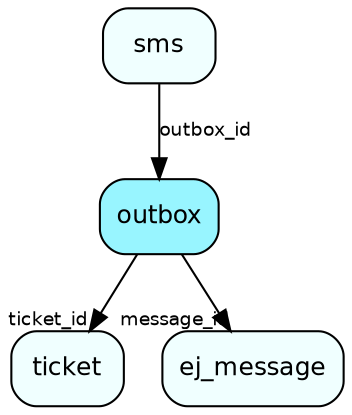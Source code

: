 digraph outbox  {
node [shape = box style="rounded, filled" fontname = "Helvetica" fontsize = "12" ]
edge [fontname = "Helvetica" fontsize = "9"]

outbox[fillcolor = "cadetblue1"]
ticket[fillcolor = "azure1"]
ej_message[fillcolor = "azure1"]
sms[fillcolor = "azure1"]
outbox -> ticket [headlabel = "ticket_id"]
outbox -> ej_message [headlabel = "message_id"]
sms -> outbox [label = "outbox_id"]
}
